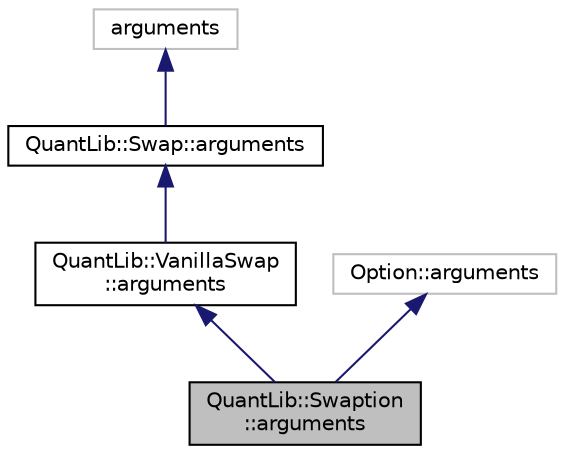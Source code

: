 digraph "QuantLib::Swaption::arguments"
{
  edge [fontname="Helvetica",fontsize="10",labelfontname="Helvetica",labelfontsize="10"];
  node [fontname="Helvetica",fontsize="10",shape=record];
  Node1 [label="QuantLib::Swaption\l::arguments",height=0.2,width=0.4,color="black", fillcolor="grey75", style="filled", fontcolor="black"];
  Node2 -> Node1 [dir="back",color="midnightblue",fontsize="10",style="solid"];
  Node2 [label="QuantLib::VanillaSwap\l::arguments",height=0.2,width=0.4,color="black", fillcolor="white", style="filled",URL="$class_quant_lib_1_1_vanilla_swap_1_1arguments.html",tooltip="Arguments for simple swap calculation "];
  Node3 -> Node2 [dir="back",color="midnightblue",fontsize="10",style="solid"];
  Node3 [label="QuantLib::Swap::arguments",height=0.2,width=0.4,color="black", fillcolor="white", style="filled",URL="$class_quant_lib_1_1_swap_1_1arguments.html"];
  Node4 -> Node3 [dir="back",color="midnightblue",fontsize="10",style="solid"];
  Node4 [label="arguments",height=0.2,width=0.4,color="grey75", fillcolor="white", style="filled"];
  Node5 -> Node1 [dir="back",color="midnightblue",fontsize="10",style="solid"];
  Node5 [label="Option::arguments",height=0.2,width=0.4,color="grey75", fillcolor="white", style="filled"];
}
